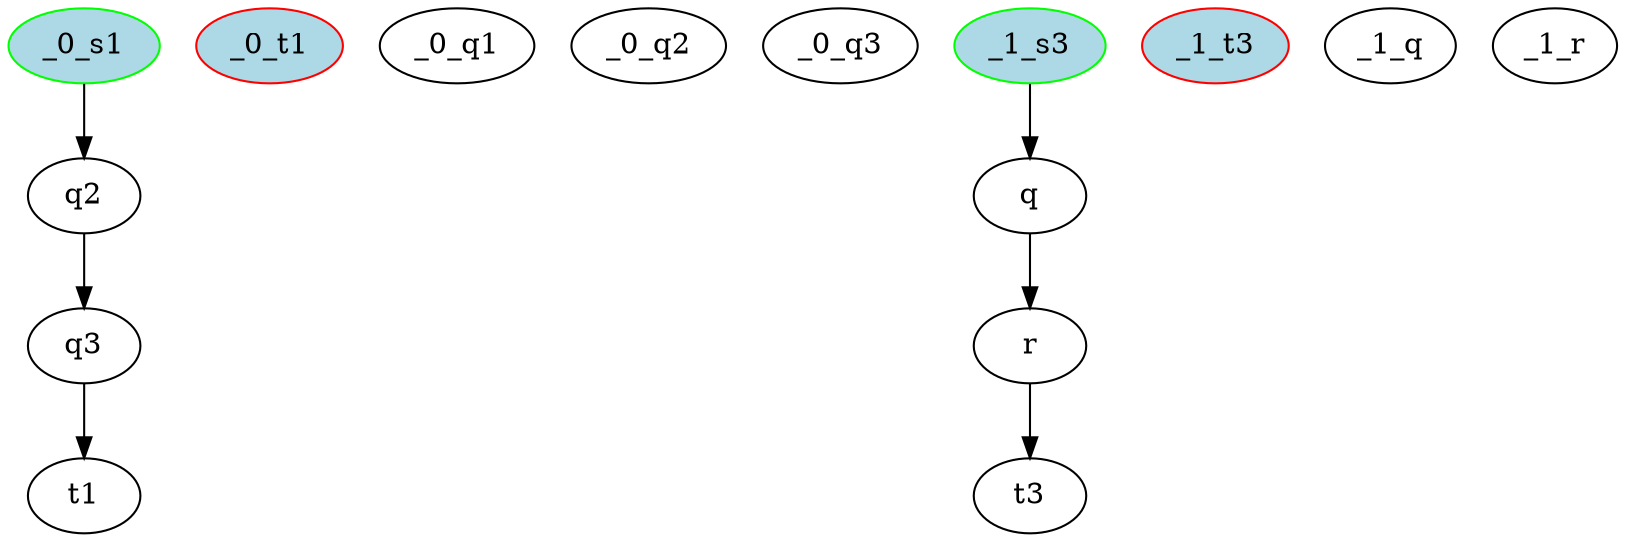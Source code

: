 digraph result{
_0_s1 [initial=1,color=green][style=filled,fillcolor=lightblue];
_0_t1 [final=1,color=red][style=filled,fillcolor=lightblue];
_0_q1 ;
_0_q2 ;
_0_q3 ;
_0_s1 -> q2 -> q3 -> t1;
_1_s3 [initial=1,color=green][style=filled,fillcolor=lightblue];
_1_t3 [final=1,color=red][style=filled,fillcolor=lightblue];
_1_q ;
_1_r ;
_1_s3 -> q -> r -> t3;
}
